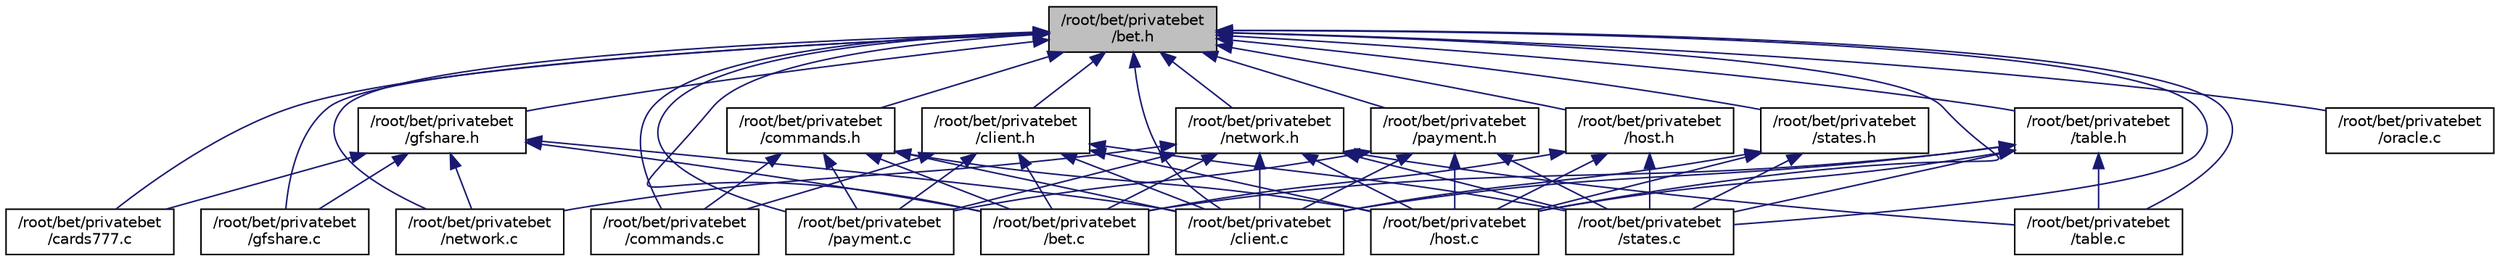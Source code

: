 digraph "/root/bet/privatebet/bet.h"
{
  edge [fontname="Helvetica",fontsize="10",labelfontname="Helvetica",labelfontsize="10"];
  node [fontname="Helvetica",fontsize="10",shape=record];
  Node21 [label="/root/bet/privatebet\l/bet.h",height=0.2,width=0.4,color="black", fillcolor="grey75", style="filled", fontcolor="black"];
  Node21 -> Node22 [dir="back",color="midnightblue",fontsize="10",style="solid"];
  Node22 [label="/root/bet/privatebet\l/bet.c",height=0.2,width=0.4,color="black", fillcolor="white", style="filled",URL="$bet_8c.html"];
  Node21 -> Node23 [dir="back",color="midnightblue",fontsize="10",style="solid"];
  Node23 [label="/root/bet/privatebet\l/client.h",height=0.2,width=0.4,color="black", fillcolor="white", style="filled",URL="$client_8h.html"];
  Node23 -> Node22 [dir="back",color="midnightblue",fontsize="10",style="solid"];
  Node23 -> Node24 [dir="back",color="midnightblue",fontsize="10",style="solid"];
  Node24 [label="/root/bet/privatebet\l/client.c",height=0.2,width=0.4,color="black", fillcolor="white", style="filled",URL="$client_8c.html"];
  Node23 -> Node25 [dir="back",color="midnightblue",fontsize="10",style="solid"];
  Node25 [label="/root/bet/privatebet\l/commands.c",height=0.2,width=0.4,color="black", fillcolor="white", style="filled",URL="$commands_8c.html"];
  Node23 -> Node26 [dir="back",color="midnightblue",fontsize="10",style="solid"];
  Node26 [label="/root/bet/privatebet\l/host.c",height=0.2,width=0.4,color="black", fillcolor="white", style="filled",URL="$host_8c.html"];
  Node23 -> Node27 [dir="back",color="midnightblue",fontsize="10",style="solid"];
  Node27 [label="/root/bet/privatebet\l/payment.c",height=0.2,width=0.4,color="black", fillcolor="white", style="filled",URL="$payment_8c.html"];
  Node23 -> Node28 [dir="back",color="midnightblue",fontsize="10",style="solid"];
  Node28 [label="/root/bet/privatebet\l/states.c",height=0.2,width=0.4,color="black", fillcolor="white", style="filled",URL="$states_8c.html"];
  Node21 -> Node29 [dir="back",color="midnightblue",fontsize="10",style="solid"];
  Node29 [label="/root/bet/privatebet\l/commands.h",height=0.2,width=0.4,color="black", fillcolor="white", style="filled",URL="$commands_8h.html"];
  Node29 -> Node22 [dir="back",color="midnightblue",fontsize="10",style="solid"];
  Node29 -> Node24 [dir="back",color="midnightblue",fontsize="10",style="solid"];
  Node29 -> Node25 [dir="back",color="midnightblue",fontsize="10",style="solid"];
  Node29 -> Node26 [dir="back",color="midnightblue",fontsize="10",style="solid"];
  Node29 -> Node27 [dir="back",color="midnightblue",fontsize="10",style="solid"];
  Node21 -> Node30 [dir="back",color="midnightblue",fontsize="10",style="solid"];
  Node30 [label="/root/bet/privatebet\l/gfshare.h",height=0.2,width=0.4,color="black", fillcolor="white", style="filled",URL="$gfshare_8h.html"];
  Node30 -> Node22 [dir="back",color="midnightblue",fontsize="10",style="solid"];
  Node30 -> Node31 [dir="back",color="midnightblue",fontsize="10",style="solid"];
  Node31 [label="/root/bet/privatebet\l/cards777.c",height=0.2,width=0.4,color="black", fillcolor="white", style="filled",URL="$cards777_8c.html"];
  Node30 -> Node24 [dir="back",color="midnightblue",fontsize="10",style="solid"];
  Node30 -> Node32 [dir="back",color="midnightblue",fontsize="10",style="solid"];
  Node32 [label="/root/bet/privatebet\l/gfshare.c",height=0.2,width=0.4,color="black", fillcolor="white", style="filled",URL="$gfshare_8c.html"];
  Node30 -> Node33 [dir="back",color="midnightblue",fontsize="10",style="solid"];
  Node33 [label="/root/bet/privatebet\l/network.c",height=0.2,width=0.4,color="black", fillcolor="white", style="filled",URL="$network_8c.html"];
  Node21 -> Node34 [dir="back",color="midnightblue",fontsize="10",style="solid"];
  Node34 [label="/root/bet/privatebet\l/host.h",height=0.2,width=0.4,color="black", fillcolor="white", style="filled",URL="$host_8h.html"];
  Node34 -> Node22 [dir="back",color="midnightblue",fontsize="10",style="solid"];
  Node34 -> Node26 [dir="back",color="midnightblue",fontsize="10",style="solid"];
  Node34 -> Node28 [dir="back",color="midnightblue",fontsize="10",style="solid"];
  Node21 -> Node35 [dir="back",color="midnightblue",fontsize="10",style="solid"];
  Node35 [label="/root/bet/privatebet\l/network.h",height=0.2,width=0.4,color="black", fillcolor="white", style="filled",URL="$network_8h.html"];
  Node35 -> Node22 [dir="back",color="midnightblue",fontsize="10",style="solid"];
  Node35 -> Node24 [dir="back",color="midnightblue",fontsize="10",style="solid"];
  Node35 -> Node26 [dir="back",color="midnightblue",fontsize="10",style="solid"];
  Node35 -> Node33 [dir="back",color="midnightblue",fontsize="10",style="solid"];
  Node35 -> Node27 [dir="back",color="midnightblue",fontsize="10",style="solid"];
  Node35 -> Node28 [dir="back",color="midnightblue",fontsize="10",style="solid"];
  Node35 -> Node36 [dir="back",color="midnightblue",fontsize="10",style="solid"];
  Node36 [label="/root/bet/privatebet\l/table.c",height=0.2,width=0.4,color="black", fillcolor="white", style="filled",URL="$table_8c.html"];
  Node21 -> Node37 [dir="back",color="midnightblue",fontsize="10",style="solid"];
  Node37 [label="/root/bet/privatebet\l/table.h",height=0.2,width=0.4,color="black", fillcolor="white", style="filled",URL="$table_8h.html"];
  Node37 -> Node22 [dir="back",color="midnightblue",fontsize="10",style="solid"];
  Node37 -> Node24 [dir="back",color="midnightblue",fontsize="10",style="solid"];
  Node37 -> Node26 [dir="back",color="midnightblue",fontsize="10",style="solid"];
  Node37 -> Node28 [dir="back",color="midnightblue",fontsize="10",style="solid"];
  Node37 -> Node36 [dir="back",color="midnightblue",fontsize="10",style="solid"];
  Node21 -> Node31 [dir="back",color="midnightblue",fontsize="10",style="solid"];
  Node21 -> Node24 [dir="back",color="midnightblue",fontsize="10",style="solid"];
  Node21 -> Node38 [dir="back",color="midnightblue",fontsize="10",style="solid"];
  Node38 [label="/root/bet/privatebet\l/payment.h",height=0.2,width=0.4,color="black", fillcolor="white", style="filled",URL="$payment_8h.html"];
  Node38 -> Node24 [dir="back",color="midnightblue",fontsize="10",style="solid"];
  Node38 -> Node26 [dir="back",color="midnightblue",fontsize="10",style="solid"];
  Node38 -> Node27 [dir="back",color="midnightblue",fontsize="10",style="solid"];
  Node38 -> Node28 [dir="back",color="midnightblue",fontsize="10",style="solid"];
  Node21 -> Node39 [dir="back",color="midnightblue",fontsize="10",style="solid"];
  Node39 [label="/root/bet/privatebet\l/states.h",height=0.2,width=0.4,color="black", fillcolor="white", style="filled",URL="$states_8h.html"];
  Node39 -> Node24 [dir="back",color="midnightblue",fontsize="10",style="solid"];
  Node39 -> Node26 [dir="back",color="midnightblue",fontsize="10",style="solid"];
  Node39 -> Node28 [dir="back",color="midnightblue",fontsize="10",style="solid"];
  Node21 -> Node25 [dir="back",color="midnightblue",fontsize="10",style="solid"];
  Node21 -> Node32 [dir="back",color="midnightblue",fontsize="10",style="solid"];
  Node21 -> Node26 [dir="back",color="midnightblue",fontsize="10",style="solid"];
  Node21 -> Node33 [dir="back",color="midnightblue",fontsize="10",style="solid"];
  Node21 -> Node40 [dir="back",color="midnightblue",fontsize="10",style="solid"];
  Node40 [label="/root/bet/privatebet\l/oracle.c",height=0.2,width=0.4,color="black", fillcolor="white", style="filled",URL="$oracle_8c.html"];
  Node21 -> Node27 [dir="back",color="midnightblue",fontsize="10",style="solid"];
  Node21 -> Node28 [dir="back",color="midnightblue",fontsize="10",style="solid"];
  Node21 -> Node36 [dir="back",color="midnightblue",fontsize="10",style="solid"];
}
